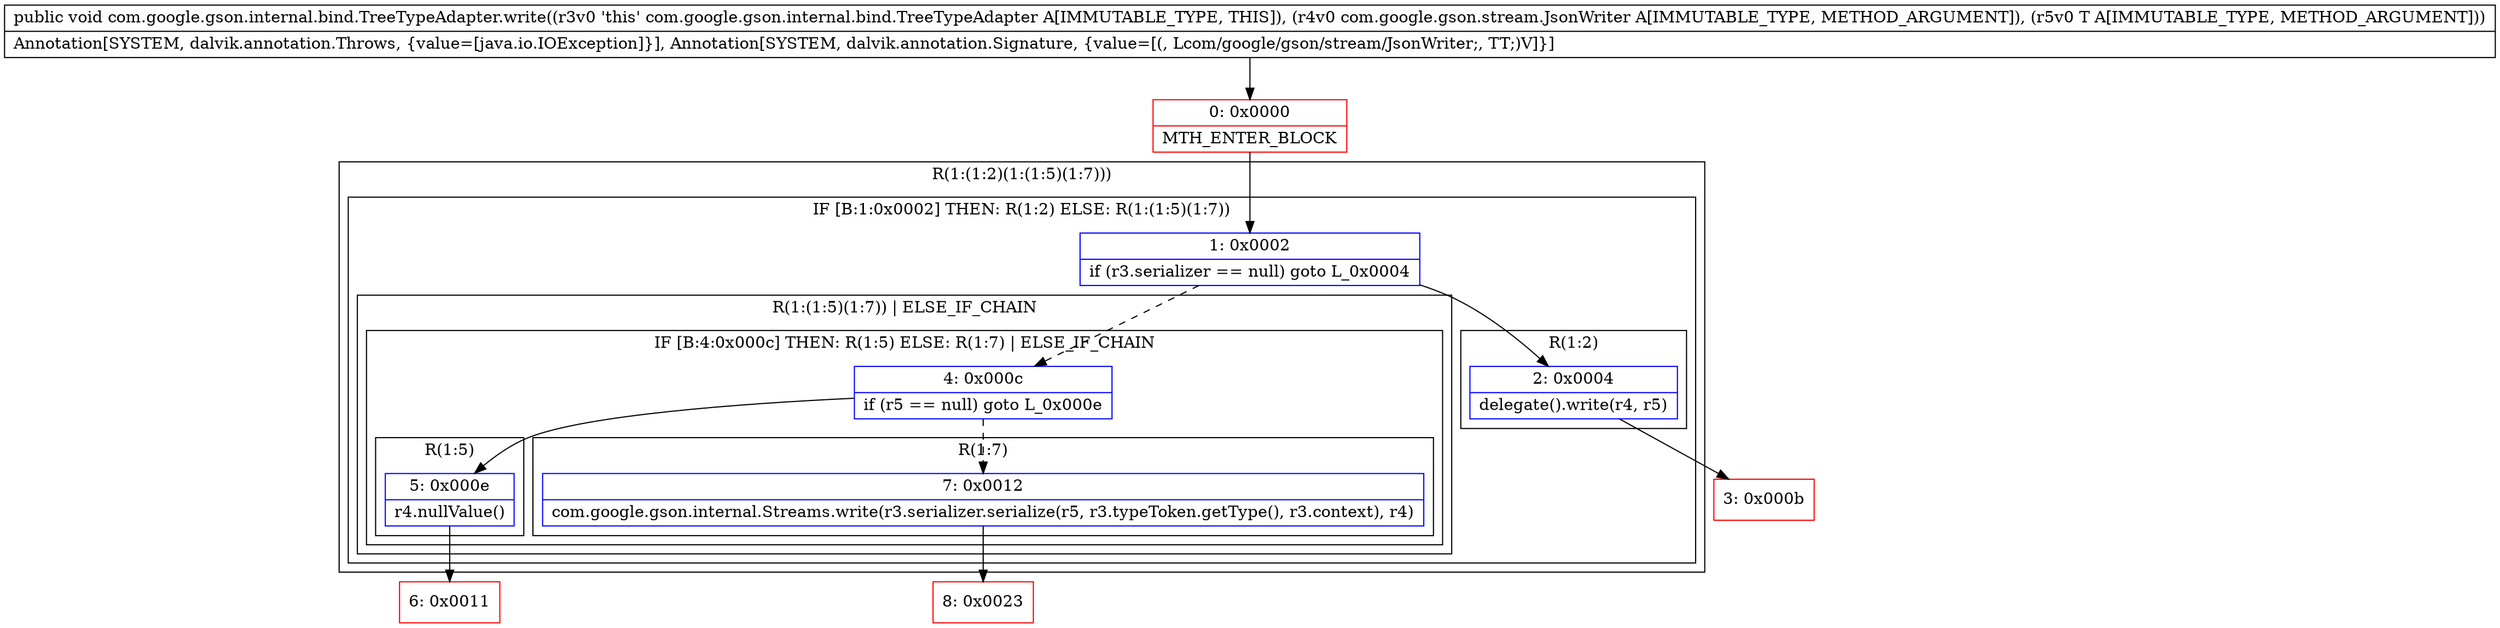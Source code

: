 digraph "CFG forcom.google.gson.internal.bind.TreeTypeAdapter.write(Lcom\/google\/gson\/stream\/JsonWriter;Ljava\/lang\/Object;)V" {
subgraph cluster_Region_2069349480 {
label = "R(1:(1:2)(1:(1:5)(1:7)))";
node [shape=record,color=blue];
subgraph cluster_IfRegion_365297925 {
label = "IF [B:1:0x0002] THEN: R(1:2) ELSE: R(1:(1:5)(1:7))";
node [shape=record,color=blue];
Node_1 [shape=record,label="{1\:\ 0x0002|if (r3.serializer == null) goto L_0x0004\l}"];
subgraph cluster_Region_951278245 {
label = "R(1:2)";
node [shape=record,color=blue];
Node_2 [shape=record,label="{2\:\ 0x0004|delegate().write(r4, r5)\l}"];
}
subgraph cluster_Region_1267800630 {
label = "R(1:(1:5)(1:7)) | ELSE_IF_CHAIN\l";
node [shape=record,color=blue];
subgraph cluster_IfRegion_237036456 {
label = "IF [B:4:0x000c] THEN: R(1:5) ELSE: R(1:7) | ELSE_IF_CHAIN\l";
node [shape=record,color=blue];
Node_4 [shape=record,label="{4\:\ 0x000c|if (r5 == null) goto L_0x000e\l}"];
subgraph cluster_Region_726340928 {
label = "R(1:5)";
node [shape=record,color=blue];
Node_5 [shape=record,label="{5\:\ 0x000e|r4.nullValue()\l}"];
}
subgraph cluster_Region_160367870 {
label = "R(1:7)";
node [shape=record,color=blue];
Node_7 [shape=record,label="{7\:\ 0x0012|com.google.gson.internal.Streams.write(r3.serializer.serialize(r5, r3.typeToken.getType(), r3.context), r4)\l}"];
}
}
}
}
}
Node_0 [shape=record,color=red,label="{0\:\ 0x0000|MTH_ENTER_BLOCK\l}"];
Node_3 [shape=record,color=red,label="{3\:\ 0x000b}"];
Node_6 [shape=record,color=red,label="{6\:\ 0x0011}"];
Node_8 [shape=record,color=red,label="{8\:\ 0x0023}"];
MethodNode[shape=record,label="{public void com.google.gson.internal.bind.TreeTypeAdapter.write((r3v0 'this' com.google.gson.internal.bind.TreeTypeAdapter A[IMMUTABLE_TYPE, THIS]), (r4v0 com.google.gson.stream.JsonWriter A[IMMUTABLE_TYPE, METHOD_ARGUMENT]), (r5v0 T A[IMMUTABLE_TYPE, METHOD_ARGUMENT]))  | Annotation[SYSTEM, dalvik.annotation.Throws, \{value=[java.io.IOException]\}], Annotation[SYSTEM, dalvik.annotation.Signature, \{value=[(, Lcom\/google\/gson\/stream\/JsonWriter;, TT;)V]\}]\l}"];
MethodNode -> Node_0;
Node_1 -> Node_2;
Node_1 -> Node_4[style=dashed];
Node_2 -> Node_3;
Node_4 -> Node_5;
Node_4 -> Node_7[style=dashed];
Node_5 -> Node_6;
Node_7 -> Node_8;
Node_0 -> Node_1;
}

